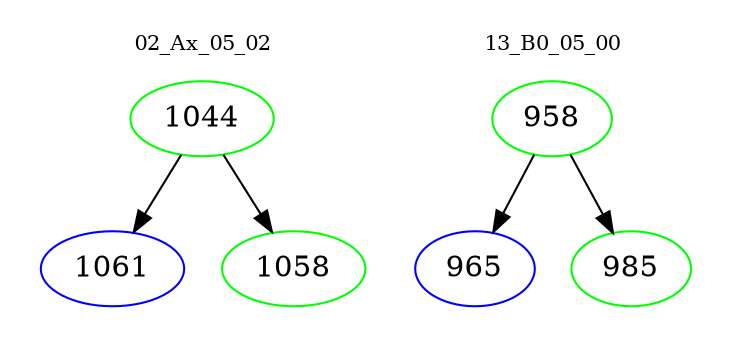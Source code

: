 digraph{
subgraph cluster_0 {
color = white
label = "02_Ax_05_02";
fontsize=10;
T0_1044 [label="1044", color="green"]
T0_1044 -> T0_1061 [color="black"]
T0_1061 [label="1061", color="blue"]
T0_1044 -> T0_1058 [color="black"]
T0_1058 [label="1058", color="green"]
}
subgraph cluster_1 {
color = white
label = "13_B0_05_00";
fontsize=10;
T1_958 [label="958", color="green"]
T1_958 -> T1_965 [color="black"]
T1_965 [label="965", color="blue"]
T1_958 -> T1_985 [color="black"]
T1_985 [label="985", color="green"]
}
}
